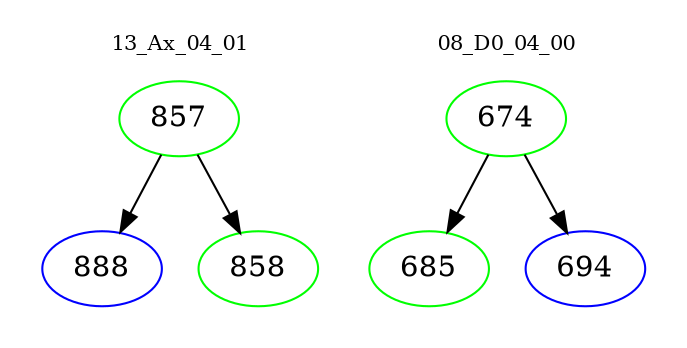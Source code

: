 digraph{
subgraph cluster_0 {
color = white
label = "13_Ax_04_01";
fontsize=10;
T0_857 [label="857", color="green"]
T0_857 -> T0_888 [color="black"]
T0_888 [label="888", color="blue"]
T0_857 -> T0_858 [color="black"]
T0_858 [label="858", color="green"]
}
subgraph cluster_1 {
color = white
label = "08_D0_04_00";
fontsize=10;
T1_674 [label="674", color="green"]
T1_674 -> T1_685 [color="black"]
T1_685 [label="685", color="green"]
T1_674 -> T1_694 [color="black"]
T1_694 [label="694", color="blue"]
}
}
